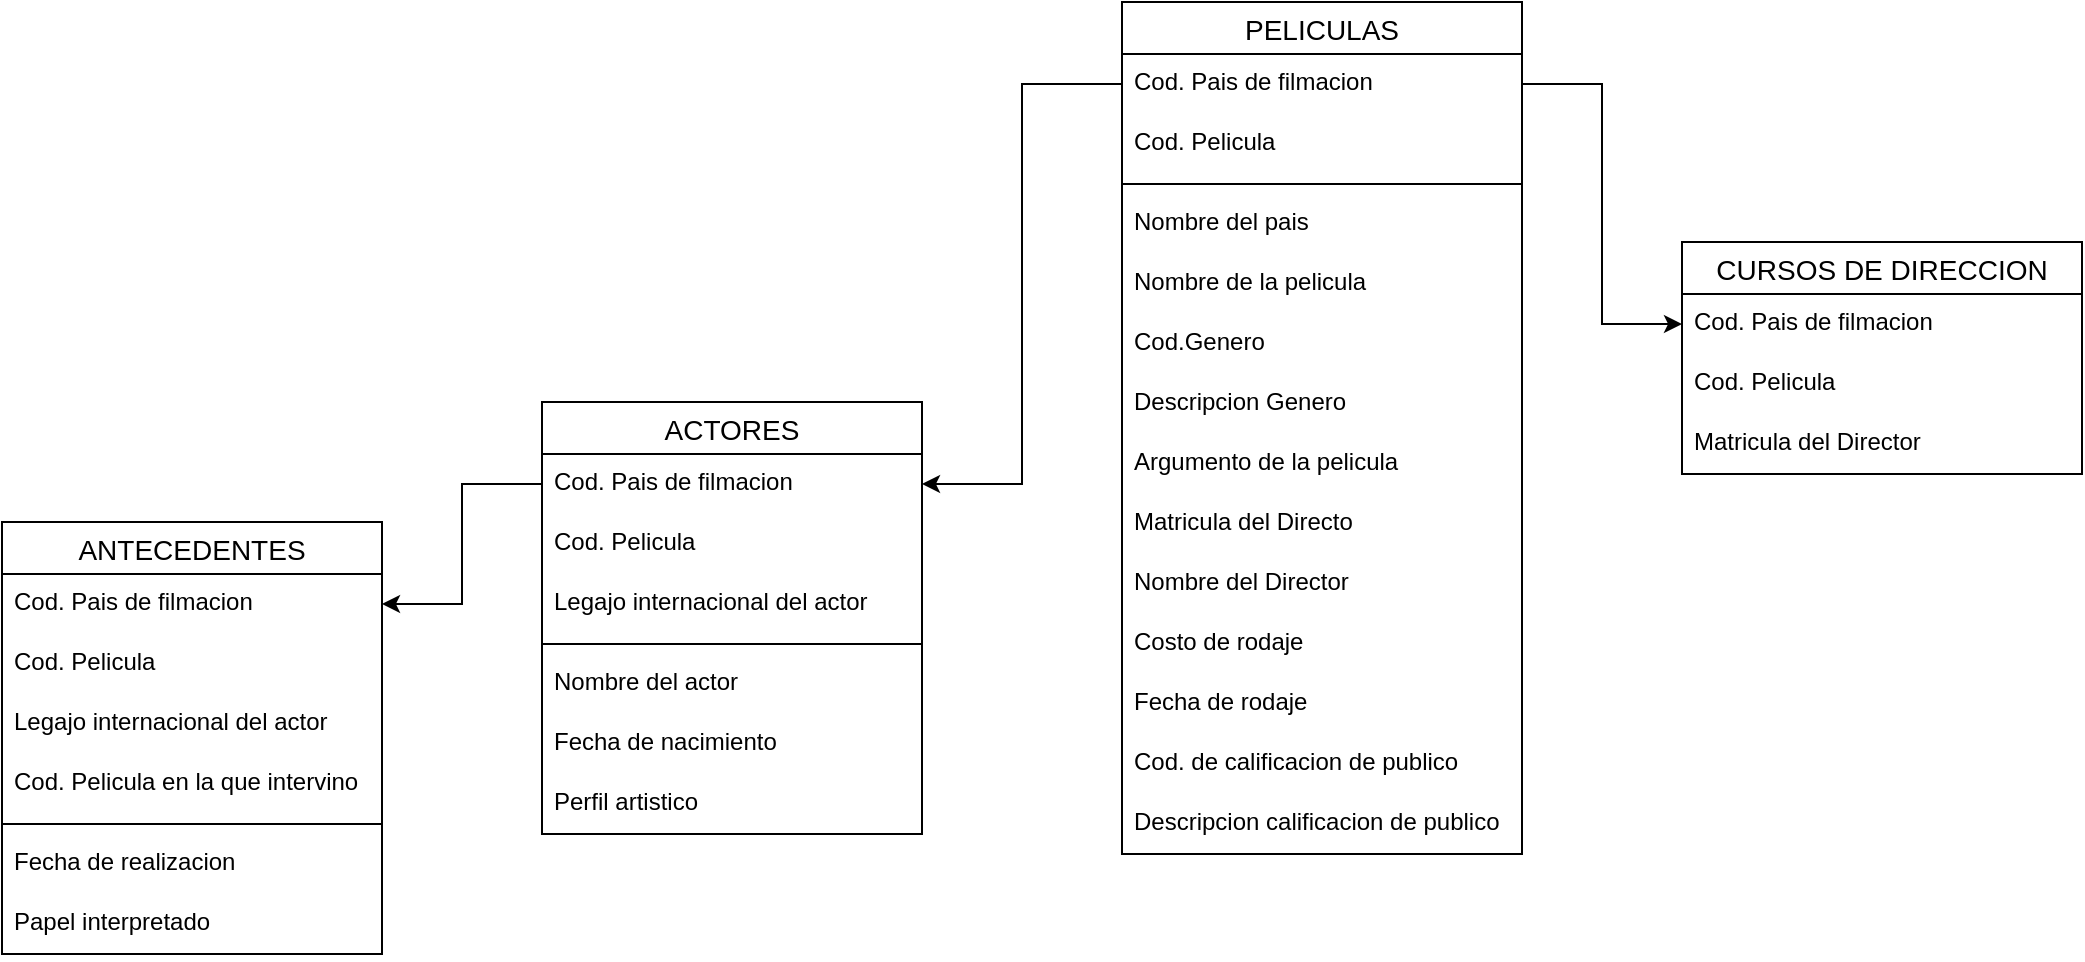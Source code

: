 <mxfile version="14.6.6" type="device"><diagram id="1eKxHYxGZs1lLn2In1iR" name="Page-1"><mxGraphModel dx="2405" dy="820" grid="1" gridSize="10" guides="1" tooltips="1" connect="1" arrows="1" fold="1" page="1" pageScale="1" pageWidth="827" pageHeight="1169" math="0" shadow="0"><root><mxCell id="0"/><mxCell id="1" parent="0"/><mxCell id="u1vqScSbXG_0AeVyo62W-1" value="PELICULAS" style="swimlane;fontStyle=0;childLayout=stackLayout;horizontal=1;startSize=26;horizontalStack=0;resizeParent=1;resizeParentMax=0;resizeLast=0;collapsible=1;marginBottom=0;align=center;fontSize=14;" parent="1" vertex="1"><mxGeometry x="290" y="260" width="200" height="426" as="geometry"/></mxCell><mxCell id="u1vqScSbXG_0AeVyo62W-2" value="Cod. Pais de filmacion" style="text;strokeColor=none;fillColor=none;spacingLeft=4;spacingRight=4;overflow=hidden;rotatable=0;points=[[0,0.5],[1,0.5]];portConstraint=eastwest;fontSize=12;" parent="u1vqScSbXG_0AeVyo62W-1" vertex="1"><mxGeometry y="26" width="200" height="30" as="geometry"/></mxCell><mxCell id="u1vqScSbXG_0AeVyo62W-3" value="Cod. Pelicula" style="text;strokeColor=none;fillColor=none;spacingLeft=4;spacingRight=4;overflow=hidden;rotatable=0;points=[[0,0.5],[1,0.5]];portConstraint=eastwest;fontSize=12;" parent="u1vqScSbXG_0AeVyo62W-1" vertex="1"><mxGeometry y="56" width="200" height="30" as="geometry"/></mxCell><mxCell id="u1vqScSbXG_0AeVyo62W-34" value="" style="line;strokeWidth=1;rotatable=0;dashed=0;labelPosition=right;align=left;verticalAlign=middle;spacingTop=0;spacingLeft=6;points=[];portConstraint=eastwest;" parent="u1vqScSbXG_0AeVyo62W-1" vertex="1"><mxGeometry y="86" width="200" height="10" as="geometry"/></mxCell><mxCell id="u1vqScSbXG_0AeVyo62W-5" value="Nombre del pais" style="text;strokeColor=none;fillColor=none;spacingLeft=4;spacingRight=4;overflow=hidden;rotatable=0;points=[[0,0.5],[1,0.5]];portConstraint=eastwest;fontSize=12;" parent="u1vqScSbXG_0AeVyo62W-1" vertex="1"><mxGeometry y="96" width="200" height="30" as="geometry"/></mxCell><mxCell id="u1vqScSbXG_0AeVyo62W-4" value="Nombre de la pelicula" style="text;strokeColor=none;fillColor=none;spacingLeft=4;spacingRight=4;overflow=hidden;rotatable=0;points=[[0,0.5],[1,0.5]];portConstraint=eastwest;fontSize=12;" parent="u1vqScSbXG_0AeVyo62W-1" vertex="1"><mxGeometry y="126" width="200" height="30" as="geometry"/></mxCell><mxCell id="u1vqScSbXG_0AeVyo62W-6" value="Cod.Genero" style="text;strokeColor=none;fillColor=none;spacingLeft=4;spacingRight=4;overflow=hidden;rotatable=0;points=[[0,0.5],[1,0.5]];portConstraint=eastwest;fontSize=12;" parent="u1vqScSbXG_0AeVyo62W-1" vertex="1"><mxGeometry y="156" width="200" height="30" as="geometry"/></mxCell><mxCell id="u1vqScSbXG_0AeVyo62W-7" value="Descripcion Genero" style="text;strokeColor=none;fillColor=none;spacingLeft=4;spacingRight=4;overflow=hidden;rotatable=0;points=[[0,0.5],[1,0.5]];portConstraint=eastwest;fontSize=12;" parent="u1vqScSbXG_0AeVyo62W-1" vertex="1"><mxGeometry y="186" width="200" height="30" as="geometry"/></mxCell><mxCell id="u1vqScSbXG_0AeVyo62W-8" value="Argumento de la pelicula" style="text;strokeColor=none;fillColor=none;spacingLeft=4;spacingRight=4;overflow=hidden;rotatable=0;points=[[0,0.5],[1,0.5]];portConstraint=eastwest;fontSize=12;" parent="u1vqScSbXG_0AeVyo62W-1" vertex="1"><mxGeometry y="216" width="200" height="30" as="geometry"/></mxCell><mxCell id="u1vqScSbXG_0AeVyo62W-9" value="Matricula del Directo" style="text;strokeColor=none;fillColor=none;spacingLeft=4;spacingRight=4;overflow=hidden;rotatable=0;points=[[0,0.5],[1,0.5]];portConstraint=eastwest;fontSize=12;" parent="u1vqScSbXG_0AeVyo62W-1" vertex="1"><mxGeometry y="246" width="200" height="30" as="geometry"/></mxCell><mxCell id="u1vqScSbXG_0AeVyo62W-10" value="Nombre del Director" style="text;strokeColor=none;fillColor=none;spacingLeft=4;spacingRight=4;overflow=hidden;rotatable=0;points=[[0,0.5],[1,0.5]];portConstraint=eastwest;fontSize=12;" parent="u1vqScSbXG_0AeVyo62W-1" vertex="1"><mxGeometry y="276" width="200" height="30" as="geometry"/></mxCell><mxCell id="u1vqScSbXG_0AeVyo62W-72" value="Costo de rodaje" style="text;strokeColor=none;fillColor=none;spacingLeft=4;spacingRight=4;overflow=hidden;rotatable=0;points=[[0,0.5],[1,0.5]];portConstraint=eastwest;fontSize=12;" parent="u1vqScSbXG_0AeVyo62W-1" vertex="1"><mxGeometry y="306" width="200" height="30" as="geometry"/></mxCell><mxCell id="u1vqScSbXG_0AeVyo62W-73" value="Fecha de rodaje" style="text;strokeColor=none;fillColor=none;spacingLeft=4;spacingRight=4;overflow=hidden;rotatable=0;points=[[0,0.5],[1,0.5]];portConstraint=eastwest;fontSize=12;" parent="u1vqScSbXG_0AeVyo62W-1" vertex="1"><mxGeometry y="336" width="200" height="30" as="geometry"/></mxCell><mxCell id="u1vqScSbXG_0AeVyo62W-74" value="Cod. de calificacion de publico" style="text;strokeColor=none;fillColor=none;spacingLeft=4;spacingRight=4;overflow=hidden;rotatable=0;points=[[0,0.5],[1,0.5]];portConstraint=eastwest;fontSize=12;" parent="u1vqScSbXG_0AeVyo62W-1" vertex="1"><mxGeometry y="366" width="200" height="30" as="geometry"/></mxCell><mxCell id="u1vqScSbXG_0AeVyo62W-75" value="Descripcion calificacion de publico" style="text;strokeColor=none;fillColor=none;spacingLeft=4;spacingRight=4;overflow=hidden;rotatable=0;points=[[0,0.5],[1,0.5]];portConstraint=eastwest;fontSize=12;" parent="u1vqScSbXG_0AeVyo62W-1" vertex="1"><mxGeometry y="396" width="200" height="30" as="geometry"/></mxCell><mxCell id="u1vqScSbXG_0AeVyo62W-25" value="CURSOS DE DIRECCION" style="swimlane;fontStyle=0;childLayout=stackLayout;horizontal=1;startSize=26;horizontalStack=0;resizeParent=1;resizeParentMax=0;resizeLast=0;collapsible=1;marginBottom=0;align=center;fontSize=14;" parent="1" vertex="1"><mxGeometry x="570" y="380" width="200" height="116" as="geometry"/></mxCell><mxCell id="u1vqScSbXG_0AeVyo62W-26" value="Cod. Pais de filmacion" style="text;strokeColor=none;fillColor=none;spacingLeft=4;spacingRight=4;overflow=hidden;rotatable=0;points=[[0,0.5],[1,0.5]];portConstraint=eastwest;fontSize=12;" parent="u1vqScSbXG_0AeVyo62W-25" vertex="1"><mxGeometry y="26" width="200" height="30" as="geometry"/></mxCell><mxCell id="u1vqScSbXG_0AeVyo62W-27" value="Cod. Pelicula" style="text;strokeColor=none;fillColor=none;spacingLeft=4;spacingRight=4;overflow=hidden;rotatable=0;points=[[0,0.5],[1,0.5]];portConstraint=eastwest;fontSize=12;" parent="u1vqScSbXG_0AeVyo62W-25" vertex="1"><mxGeometry y="56" width="200" height="30" as="geometry"/></mxCell><mxCell id="tMSfCdWk1PObG2nE06ng-1" value="Matricula del Director" style="text;strokeColor=none;fillColor=none;spacingLeft=4;spacingRight=4;overflow=hidden;rotatable=0;points=[[0,0.5],[1,0.5]];portConstraint=eastwest;fontSize=12;" vertex="1" parent="u1vqScSbXG_0AeVyo62W-25"><mxGeometry y="86" width="200" height="30" as="geometry"/></mxCell><mxCell id="u1vqScSbXG_0AeVyo62W-29" style="edgeStyle=orthogonalEdgeStyle;rounded=0;orthogonalLoop=1;jettySize=auto;html=1;exitX=1;exitY=0.5;exitDx=0;exitDy=0;entryX=0;entryY=0.5;entryDx=0;entryDy=0;" parent="1" source="u1vqScSbXG_0AeVyo62W-2" target="u1vqScSbXG_0AeVyo62W-26" edge="1"><mxGeometry relative="1" as="geometry"/></mxCell><mxCell id="u1vqScSbXG_0AeVyo62W-30" value="ACTORES" style="swimlane;fontStyle=0;childLayout=stackLayout;horizontal=1;startSize=26;horizontalStack=0;resizeParent=1;resizeParentMax=0;resizeLast=0;collapsible=1;marginBottom=0;align=center;fontSize=14;" parent="1" vertex="1"><mxGeometry y="460" width="190" height="216" as="geometry"/></mxCell><mxCell id="u1vqScSbXG_0AeVyo62W-31" value="Cod. Pais de filmacion" style="text;strokeColor=none;fillColor=none;spacingLeft=4;spacingRight=4;overflow=hidden;rotatable=0;points=[[0,0.5],[1,0.5]];portConstraint=eastwest;fontSize=12;" parent="u1vqScSbXG_0AeVyo62W-30" vertex="1"><mxGeometry y="26" width="190" height="30" as="geometry"/></mxCell><mxCell id="u1vqScSbXG_0AeVyo62W-32" value="Cod. Pelicula" style="text;strokeColor=none;fillColor=none;spacingLeft=4;spacingRight=4;overflow=hidden;rotatable=0;points=[[0,0.5],[1,0.5]];portConstraint=eastwest;fontSize=12;" parent="u1vqScSbXG_0AeVyo62W-30" vertex="1"><mxGeometry y="56" width="190" height="30" as="geometry"/></mxCell><mxCell id="u1vqScSbXG_0AeVyo62W-33" value="Legajo internacional del actor" style="text;strokeColor=none;fillColor=none;spacingLeft=4;spacingRight=4;overflow=hidden;rotatable=0;points=[[0,0.5],[1,0.5]];portConstraint=eastwest;fontSize=12;" parent="u1vqScSbXG_0AeVyo62W-30" vertex="1"><mxGeometry y="86" width="190" height="30" as="geometry"/></mxCell><mxCell id="u1vqScSbXG_0AeVyo62W-45" value="" style="line;strokeWidth=1;rotatable=0;dashed=0;labelPosition=right;align=left;verticalAlign=middle;spacingTop=0;spacingLeft=6;points=[];portConstraint=eastwest;" parent="u1vqScSbXG_0AeVyo62W-30" vertex="1"><mxGeometry y="116" width="190" height="10" as="geometry"/></mxCell><mxCell id="u1vqScSbXG_0AeVyo62W-40" value="Nombre del actor" style="text;strokeColor=none;fillColor=none;spacingLeft=4;spacingRight=4;overflow=hidden;rotatable=0;points=[[0,0.5],[1,0.5]];portConstraint=eastwest;fontSize=12;" parent="u1vqScSbXG_0AeVyo62W-30" vertex="1"><mxGeometry y="126" width="190" height="30" as="geometry"/></mxCell><mxCell id="u1vqScSbXG_0AeVyo62W-46" value="Fecha de nacimiento" style="text;strokeColor=none;fillColor=none;spacingLeft=4;spacingRight=4;overflow=hidden;rotatable=0;points=[[0,0.5],[1,0.5]];portConstraint=eastwest;fontSize=12;" parent="u1vqScSbXG_0AeVyo62W-30" vertex="1"><mxGeometry y="156" width="190" height="30" as="geometry"/></mxCell><mxCell id="u1vqScSbXG_0AeVyo62W-48" value="Perfil artistico" style="text;strokeColor=none;fillColor=none;spacingLeft=4;spacingRight=4;overflow=hidden;rotatable=0;points=[[0,0.5],[1,0.5]];portConstraint=eastwest;fontSize=12;" parent="u1vqScSbXG_0AeVyo62W-30" vertex="1"><mxGeometry y="186" width="190" height="30" as="geometry"/></mxCell><mxCell id="u1vqScSbXG_0AeVyo62W-49" style="edgeStyle=orthogonalEdgeStyle;rounded=0;orthogonalLoop=1;jettySize=auto;html=1;exitX=0;exitY=0.5;exitDx=0;exitDy=0;entryX=1;entryY=0.5;entryDx=0;entryDy=0;" parent="1" source="u1vqScSbXG_0AeVyo62W-2" target="u1vqScSbXG_0AeVyo62W-31" edge="1"><mxGeometry relative="1" as="geometry"/></mxCell><mxCell id="u1vqScSbXG_0AeVyo62W-63" value="ANTECEDENTES" style="swimlane;fontStyle=0;childLayout=stackLayout;horizontal=1;startSize=26;horizontalStack=0;resizeParent=1;resizeParentMax=0;resizeLast=0;collapsible=1;marginBottom=0;align=center;fontSize=14;" parent="1" vertex="1"><mxGeometry x="-270" y="520" width="190" height="216" as="geometry"/></mxCell><mxCell id="u1vqScSbXG_0AeVyo62W-64" value="Cod. Pais de filmacion" style="text;strokeColor=none;fillColor=none;spacingLeft=4;spacingRight=4;overflow=hidden;rotatable=0;points=[[0,0.5],[1,0.5]];portConstraint=eastwest;fontSize=12;" parent="u1vqScSbXG_0AeVyo62W-63" vertex="1"><mxGeometry y="26" width="190" height="30" as="geometry"/></mxCell><mxCell id="u1vqScSbXG_0AeVyo62W-65" value="Cod. Pelicula" style="text;strokeColor=none;fillColor=none;spacingLeft=4;spacingRight=4;overflow=hidden;rotatable=0;points=[[0,0.5],[1,0.5]];portConstraint=eastwest;fontSize=12;" parent="u1vqScSbXG_0AeVyo62W-63" vertex="1"><mxGeometry y="56" width="190" height="30" as="geometry"/></mxCell><mxCell id="u1vqScSbXG_0AeVyo62W-66" value="Legajo internacional del actor" style="text;strokeColor=none;fillColor=none;spacingLeft=4;spacingRight=4;overflow=hidden;rotatable=0;points=[[0,0.5],[1,0.5]];portConstraint=eastwest;fontSize=12;" parent="u1vqScSbXG_0AeVyo62W-63" vertex="1"><mxGeometry y="86" width="190" height="30" as="geometry"/></mxCell><mxCell id="e1QnrlaWPRM318_5Ah_h-1" value="Cod. Pelicula en la que intervino" style="text;strokeColor=none;fillColor=none;spacingLeft=4;spacingRight=4;overflow=hidden;rotatable=0;points=[[0,0.5],[1,0.5]];portConstraint=eastwest;fontSize=12;" parent="u1vqScSbXG_0AeVyo62W-63" vertex="1"><mxGeometry y="116" width="190" height="30" as="geometry"/></mxCell><mxCell id="u1vqScSbXG_0AeVyo62W-71" value="" style="line;strokeWidth=1;rotatable=0;dashed=0;labelPosition=right;align=left;verticalAlign=middle;spacingTop=0;spacingLeft=6;points=[];portConstraint=eastwest;" parent="u1vqScSbXG_0AeVyo62W-63" vertex="1"><mxGeometry y="146" width="190" height="10" as="geometry"/></mxCell><mxCell id="u1vqScSbXG_0AeVyo62W-68" value="Fecha de realizacion" style="text;strokeColor=none;fillColor=none;spacingLeft=4;spacingRight=4;overflow=hidden;rotatable=0;points=[[0,0.5],[1,0.5]];portConstraint=eastwest;fontSize=12;" parent="u1vqScSbXG_0AeVyo62W-63" vertex="1"><mxGeometry y="156" width="190" height="30" as="geometry"/></mxCell><mxCell id="u1vqScSbXG_0AeVyo62W-69" value="Papel interpretado" style="text;strokeColor=none;fillColor=none;spacingLeft=4;spacingRight=4;overflow=hidden;rotatable=0;points=[[0,0.5],[1,0.5]];portConstraint=eastwest;fontSize=12;" parent="u1vqScSbXG_0AeVyo62W-63" vertex="1"><mxGeometry y="186" width="190" height="30" as="geometry"/></mxCell><mxCell id="u1vqScSbXG_0AeVyo62W-70" style="edgeStyle=orthogonalEdgeStyle;rounded=0;orthogonalLoop=1;jettySize=auto;html=1;exitX=0;exitY=0.5;exitDx=0;exitDy=0;entryX=1;entryY=0.5;entryDx=0;entryDy=0;" parent="1" source="u1vqScSbXG_0AeVyo62W-31" target="u1vqScSbXG_0AeVyo62W-64" edge="1"><mxGeometry relative="1" as="geometry"/></mxCell></root></mxGraphModel></diagram></mxfile>